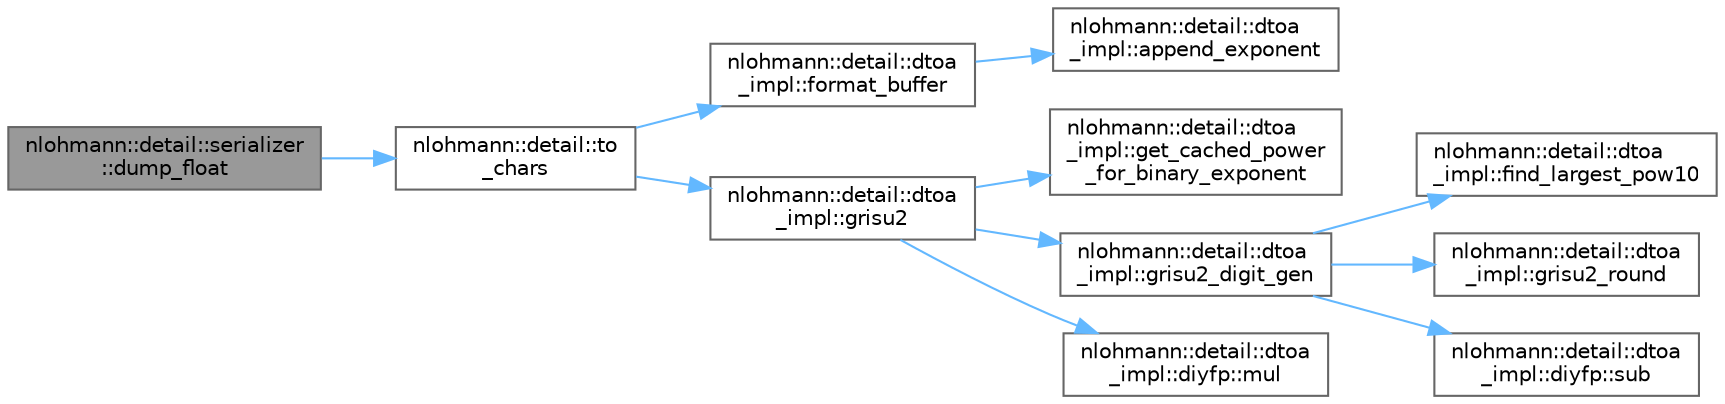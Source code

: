 digraph "nlohmann::detail::serializer::dump_float"
{
 // LATEX_PDF_SIZE
  bgcolor="transparent";
  edge [fontname=Helvetica,fontsize=10,labelfontname=Helvetica,labelfontsize=10];
  node [fontname=Helvetica,fontsize=10,shape=box,height=0.2,width=0.4];
  rankdir="LR";
  Node1 [label="nlohmann::detail::serializer\l::dump_float",height=0.2,width=0.4,color="gray40", fillcolor="grey60", style="filled", fontcolor="black",tooltip=" "];
  Node1 -> Node2 [color="steelblue1",style="solid"];
  Node2 [label="nlohmann::detail::to\l_chars",height=0.2,width=0.4,color="grey40", fillcolor="white", style="filled",URL="$a00477.html#a4ceeb4ec7f2cd493dd9cf328044c1e3c",tooltip="generates a decimal representation of the floating-point number value in [first, last)."];
  Node2 -> Node3 [color="steelblue1",style="solid"];
  Node3 [label="nlohmann::detail::dtoa\l_impl::format_buffer",height=0.2,width=0.4,color="grey40", fillcolor="white", style="filled",URL="$a00479.html#a0986c3e015db045df89506436f19e07c",tooltip="prettify v = buf * 10^decimal_exponent"];
  Node3 -> Node4 [color="steelblue1",style="solid"];
  Node4 [label="nlohmann::detail::dtoa\l_impl::append_exponent",height=0.2,width=0.4,color="grey40", fillcolor="white", style="filled",URL="$a00479.html#a78ad745d14b79fc65714c9938981faf6",tooltip="appends a decimal representation of e to buf"];
  Node2 -> Node5 [color="steelblue1",style="solid"];
  Node5 [label="nlohmann::detail::dtoa\l_impl::grisu2",height=0.2,width=0.4,color="grey40", fillcolor="white", style="filled",URL="$a00479.html#a05b681dcb8569b9784c6dccfadb01633",tooltip=" "];
  Node5 -> Node6 [color="steelblue1",style="solid"];
  Node6 [label="nlohmann::detail::dtoa\l_impl::get_cached_power\l_for_binary_exponent",height=0.2,width=0.4,color="grey40", fillcolor="white", style="filled",URL="$a00479.html#adbf329a18c5cf854a3477327afd2200b",tooltip=" "];
  Node5 -> Node7 [color="steelblue1",style="solid"];
  Node7 [label="nlohmann::detail::dtoa\l_impl::grisu2_digit_gen",height=0.2,width=0.4,color="grey40", fillcolor="white", style="filled",URL="$a00479.html#a9b899c72b0e1e3dd46d75c2b4e6bcdfb",tooltip=" "];
  Node7 -> Node8 [color="steelblue1",style="solid"];
  Node8 [label="nlohmann::detail::dtoa\l_impl::find_largest_pow10",height=0.2,width=0.4,color="grey40", fillcolor="white", style="filled",URL="$a00479.html#a36ded358763b5dbcea9867660fbe4e28",tooltip=" "];
  Node7 -> Node9 [color="steelblue1",style="solid"];
  Node9 [label="nlohmann::detail::dtoa\l_impl::grisu2_round",height=0.2,width=0.4,color="grey40", fillcolor="white", style="filled",URL="$a00479.html#a5bc841e0bee12fd6489d49cf7bd07bb4",tooltip=" "];
  Node7 -> Node10 [color="steelblue1",style="solid"];
  Node10 [label="nlohmann::detail::dtoa\l_impl::diyfp::sub",height=0.2,width=0.4,color="grey40", fillcolor="white", style="filled",URL="$a02043.html#aeb26771af54ad73598c1a0430d65d884",tooltip="returns x - y"];
  Node5 -> Node11 [color="steelblue1",style="solid"];
  Node11 [label="nlohmann::detail::dtoa\l_impl::diyfp::mul",height=0.2,width=0.4,color="grey40", fillcolor="white", style="filled",URL="$a02043.html#aa5f250d12ce89c81fdb08900c6a823e8",tooltip="returns x * y"];
}
